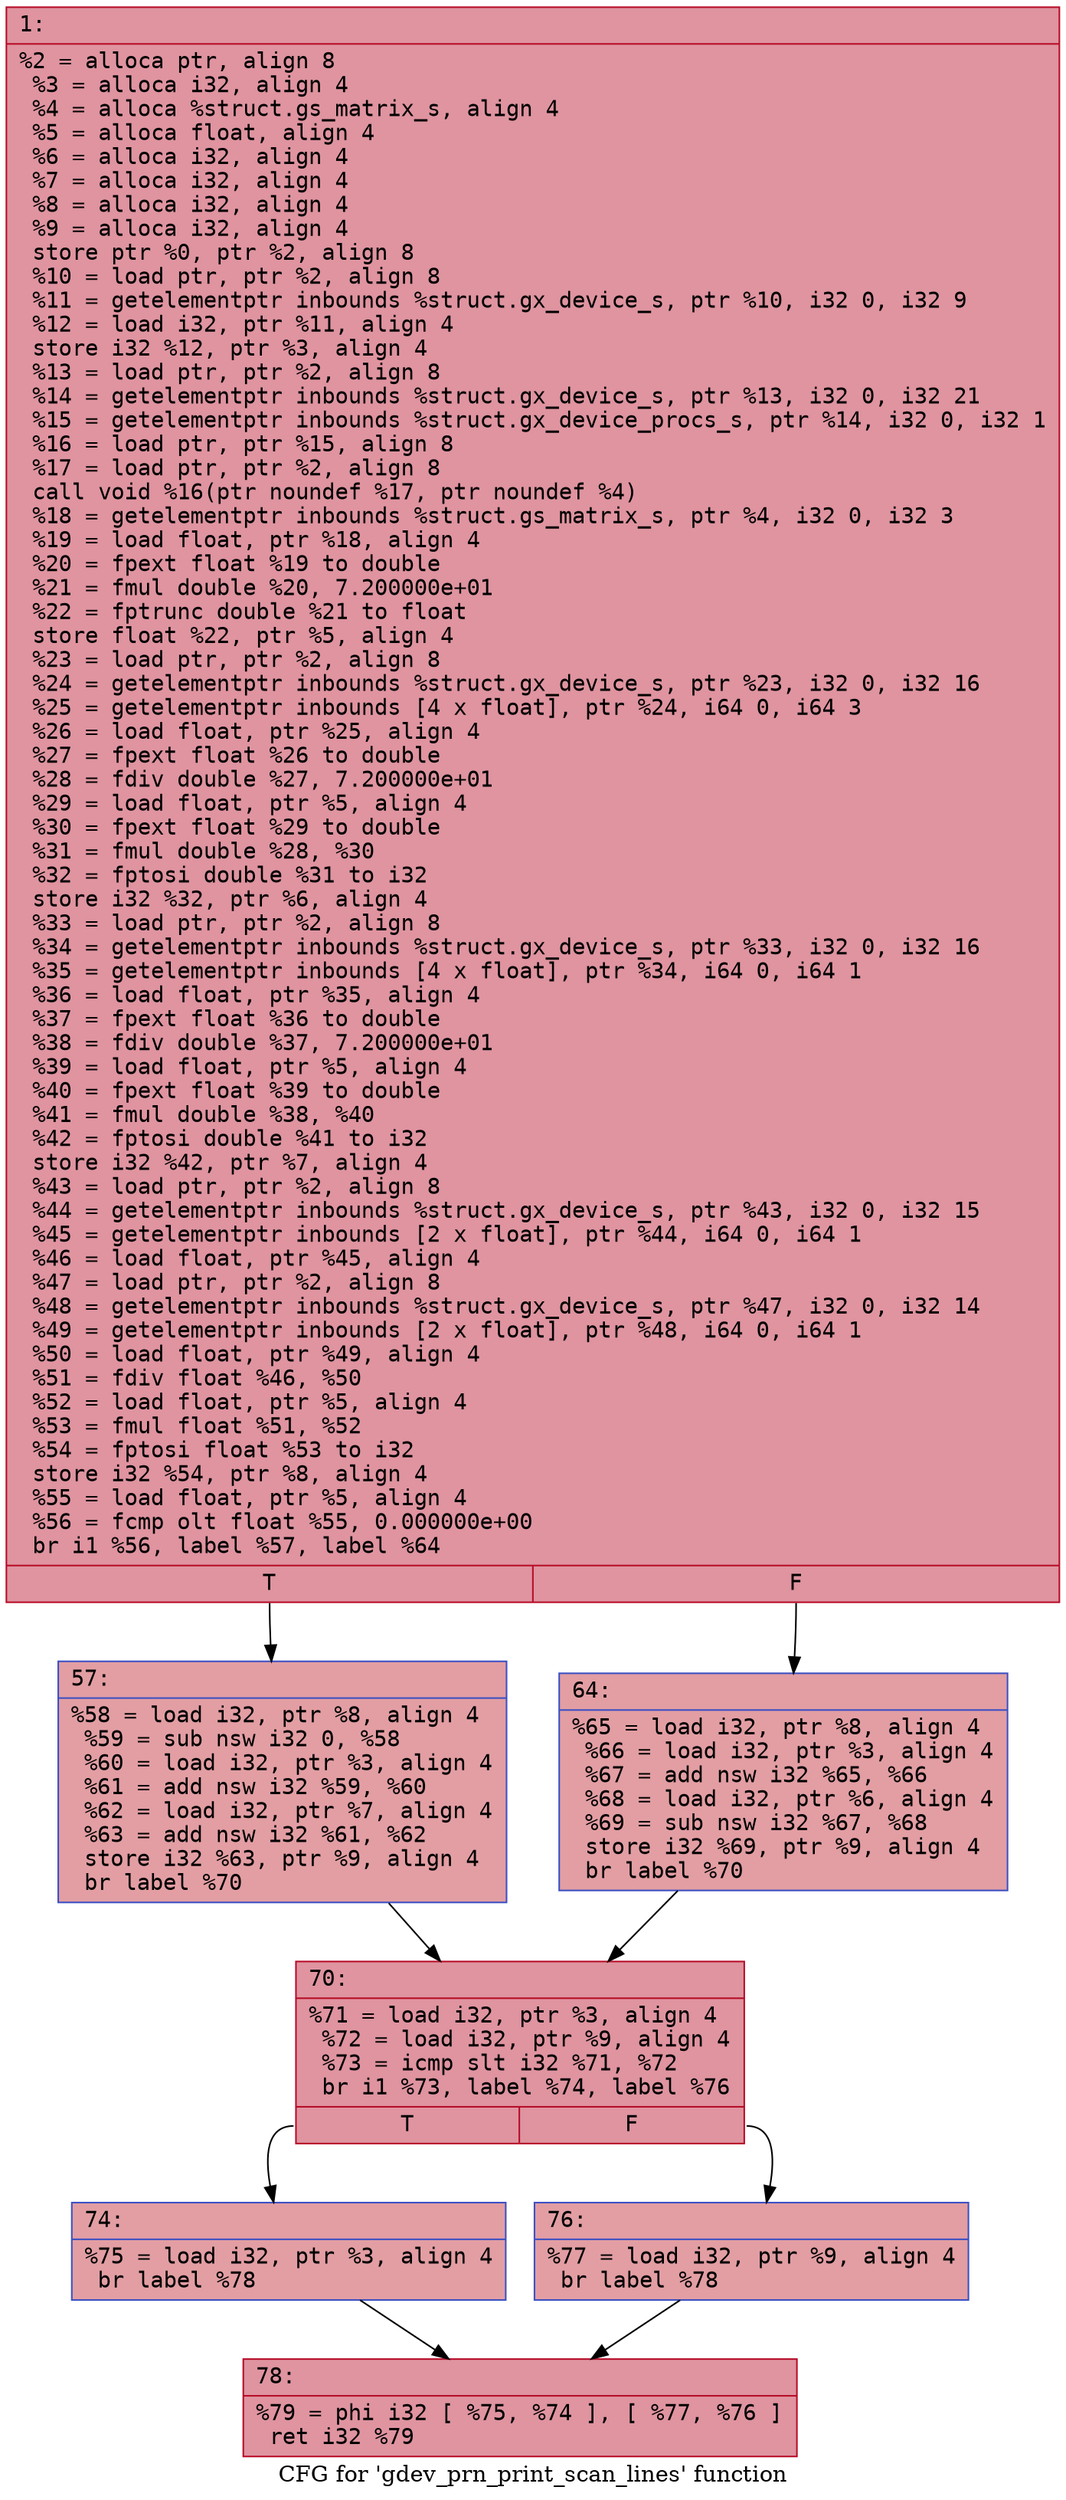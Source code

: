 digraph "CFG for 'gdev_prn_print_scan_lines' function" {
	label="CFG for 'gdev_prn_print_scan_lines' function";

	Node0x600001403750 [shape=record,color="#b70d28ff", style=filled, fillcolor="#b70d2870" fontname="Courier",label="{1:\l|  %2 = alloca ptr, align 8\l  %3 = alloca i32, align 4\l  %4 = alloca %struct.gs_matrix_s, align 4\l  %5 = alloca float, align 4\l  %6 = alloca i32, align 4\l  %7 = alloca i32, align 4\l  %8 = alloca i32, align 4\l  %9 = alloca i32, align 4\l  store ptr %0, ptr %2, align 8\l  %10 = load ptr, ptr %2, align 8\l  %11 = getelementptr inbounds %struct.gx_device_s, ptr %10, i32 0, i32 9\l  %12 = load i32, ptr %11, align 4\l  store i32 %12, ptr %3, align 4\l  %13 = load ptr, ptr %2, align 8\l  %14 = getelementptr inbounds %struct.gx_device_s, ptr %13, i32 0, i32 21\l  %15 = getelementptr inbounds %struct.gx_device_procs_s, ptr %14, i32 0, i32 1\l  %16 = load ptr, ptr %15, align 8\l  %17 = load ptr, ptr %2, align 8\l  call void %16(ptr noundef %17, ptr noundef %4)\l  %18 = getelementptr inbounds %struct.gs_matrix_s, ptr %4, i32 0, i32 3\l  %19 = load float, ptr %18, align 4\l  %20 = fpext float %19 to double\l  %21 = fmul double %20, 7.200000e+01\l  %22 = fptrunc double %21 to float\l  store float %22, ptr %5, align 4\l  %23 = load ptr, ptr %2, align 8\l  %24 = getelementptr inbounds %struct.gx_device_s, ptr %23, i32 0, i32 16\l  %25 = getelementptr inbounds [4 x float], ptr %24, i64 0, i64 3\l  %26 = load float, ptr %25, align 4\l  %27 = fpext float %26 to double\l  %28 = fdiv double %27, 7.200000e+01\l  %29 = load float, ptr %5, align 4\l  %30 = fpext float %29 to double\l  %31 = fmul double %28, %30\l  %32 = fptosi double %31 to i32\l  store i32 %32, ptr %6, align 4\l  %33 = load ptr, ptr %2, align 8\l  %34 = getelementptr inbounds %struct.gx_device_s, ptr %33, i32 0, i32 16\l  %35 = getelementptr inbounds [4 x float], ptr %34, i64 0, i64 1\l  %36 = load float, ptr %35, align 4\l  %37 = fpext float %36 to double\l  %38 = fdiv double %37, 7.200000e+01\l  %39 = load float, ptr %5, align 4\l  %40 = fpext float %39 to double\l  %41 = fmul double %38, %40\l  %42 = fptosi double %41 to i32\l  store i32 %42, ptr %7, align 4\l  %43 = load ptr, ptr %2, align 8\l  %44 = getelementptr inbounds %struct.gx_device_s, ptr %43, i32 0, i32 15\l  %45 = getelementptr inbounds [2 x float], ptr %44, i64 0, i64 1\l  %46 = load float, ptr %45, align 4\l  %47 = load ptr, ptr %2, align 8\l  %48 = getelementptr inbounds %struct.gx_device_s, ptr %47, i32 0, i32 14\l  %49 = getelementptr inbounds [2 x float], ptr %48, i64 0, i64 1\l  %50 = load float, ptr %49, align 4\l  %51 = fdiv float %46, %50\l  %52 = load float, ptr %5, align 4\l  %53 = fmul float %51, %52\l  %54 = fptosi float %53 to i32\l  store i32 %54, ptr %8, align 4\l  %55 = load float, ptr %5, align 4\l  %56 = fcmp olt float %55, 0.000000e+00\l  br i1 %56, label %57, label %64\l|{<s0>T|<s1>F}}"];
	Node0x600001403750:s0 -> Node0x6000014037a0[tooltip="1 -> 57\nProbability 50.00%" ];
	Node0x600001403750:s1 -> Node0x6000014037f0[tooltip="1 -> 64\nProbability 50.00%" ];
	Node0x6000014037a0 [shape=record,color="#3d50c3ff", style=filled, fillcolor="#be242e70" fontname="Courier",label="{57:\l|  %58 = load i32, ptr %8, align 4\l  %59 = sub nsw i32 0, %58\l  %60 = load i32, ptr %3, align 4\l  %61 = add nsw i32 %59, %60\l  %62 = load i32, ptr %7, align 4\l  %63 = add nsw i32 %61, %62\l  store i32 %63, ptr %9, align 4\l  br label %70\l}"];
	Node0x6000014037a0 -> Node0x600001403840[tooltip="57 -> 70\nProbability 100.00%" ];
	Node0x6000014037f0 [shape=record,color="#3d50c3ff", style=filled, fillcolor="#be242e70" fontname="Courier",label="{64:\l|  %65 = load i32, ptr %8, align 4\l  %66 = load i32, ptr %3, align 4\l  %67 = add nsw i32 %65, %66\l  %68 = load i32, ptr %6, align 4\l  %69 = sub nsw i32 %67, %68\l  store i32 %69, ptr %9, align 4\l  br label %70\l}"];
	Node0x6000014037f0 -> Node0x600001403840[tooltip="64 -> 70\nProbability 100.00%" ];
	Node0x600001403840 [shape=record,color="#b70d28ff", style=filled, fillcolor="#b70d2870" fontname="Courier",label="{70:\l|  %71 = load i32, ptr %3, align 4\l  %72 = load i32, ptr %9, align 4\l  %73 = icmp slt i32 %71, %72\l  br i1 %73, label %74, label %76\l|{<s0>T|<s1>F}}"];
	Node0x600001403840:s0 -> Node0x600001403890[tooltip="70 -> 74\nProbability 50.00%" ];
	Node0x600001403840:s1 -> Node0x6000014038e0[tooltip="70 -> 76\nProbability 50.00%" ];
	Node0x600001403890 [shape=record,color="#3d50c3ff", style=filled, fillcolor="#be242e70" fontname="Courier",label="{74:\l|  %75 = load i32, ptr %3, align 4\l  br label %78\l}"];
	Node0x600001403890 -> Node0x600001403930[tooltip="74 -> 78\nProbability 100.00%" ];
	Node0x6000014038e0 [shape=record,color="#3d50c3ff", style=filled, fillcolor="#be242e70" fontname="Courier",label="{76:\l|  %77 = load i32, ptr %9, align 4\l  br label %78\l}"];
	Node0x6000014038e0 -> Node0x600001403930[tooltip="76 -> 78\nProbability 100.00%" ];
	Node0x600001403930 [shape=record,color="#b70d28ff", style=filled, fillcolor="#b70d2870" fontname="Courier",label="{78:\l|  %79 = phi i32 [ %75, %74 ], [ %77, %76 ]\l  ret i32 %79\l}"];
}
